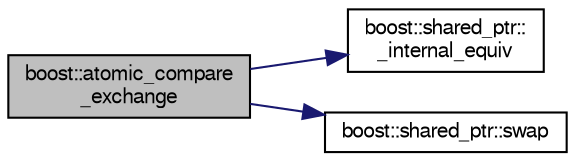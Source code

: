 digraph "boost::atomic_compare_exchange"
{
  bgcolor="transparent";
  edge [fontname="FreeSans",fontsize="10",labelfontname="FreeSans",labelfontsize="10"];
  node [fontname="FreeSans",fontsize="10",shape=record];
  rankdir="LR";
  Node1 [label="boost::atomic_compare\l_exchange",height=0.2,width=0.4,color="black", fillcolor="grey75", style="filled" fontcolor="black"];
  Node1 -> Node2 [color="midnightblue",fontsize="10",style="solid",fontname="FreeSans"];
  Node2 [label="boost::shared_ptr::\l_internal_equiv",height=0.2,width=0.4,color="black",URL="$da/d18/classboost_1_1shared__ptr.html#a1849079e5a8797032bcd9e8b460287a4"];
  Node1 -> Node3 [color="midnightblue",fontsize="10",style="solid",fontname="FreeSans"];
  Node3 [label="boost::shared_ptr::swap",height=0.2,width=0.4,color="black",URL="$da/d18/classboost_1_1shared__ptr.html#a35e547e16fa205e5d727929789fd7ac9"];
}
